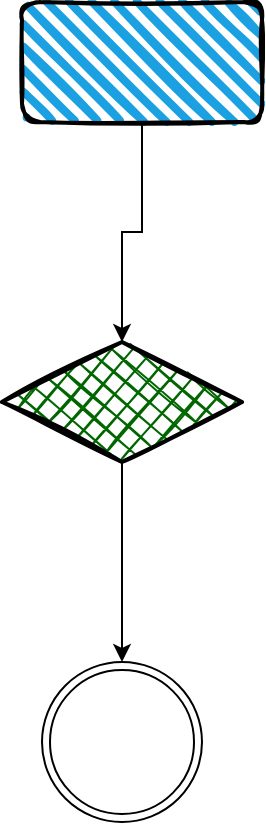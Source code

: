 <mxfile version="20.0.3" type="github">
  <diagram id="ZVoevr2rd9xUhdcvWcgg" name="Page-1">
    <mxGraphModel dx="1038" dy="616" grid="1" gridSize="10" guides="1" tooltips="1" connect="1" arrows="1" fold="1" page="1" pageScale="1" pageWidth="827" pageHeight="1169" math="0" shadow="0">
      <root>
        <mxCell id="0" />
        <mxCell id="1" parent="0" />
        <mxCell id="2DvctbkUkRQz6C-onecg-4" style="edgeStyle=orthogonalEdgeStyle;rounded=0;orthogonalLoop=1;jettySize=auto;html=1;entryX=0.5;entryY=0;entryDx=0;entryDy=0;" edge="1" parent="1" source="2DvctbkUkRQz6C-onecg-1" target="2DvctbkUkRQz6C-onecg-2">
          <mxGeometry relative="1" as="geometry" />
        </mxCell>
        <mxCell id="2DvctbkUkRQz6C-onecg-1" value="" style="rounded=1;whiteSpace=wrap;html=1;strokeWidth=2;fillWeight=4;hachureGap=8;hachureAngle=45;fillColor=#1ba1e2;sketch=1;" vertex="1" parent="1">
          <mxGeometry x="200" y="110" width="120" height="60" as="geometry" />
        </mxCell>
        <mxCell id="2DvctbkUkRQz6C-onecg-5" style="edgeStyle=orthogonalEdgeStyle;rounded=0;orthogonalLoop=1;jettySize=auto;html=1;entryX=0.5;entryY=0;entryDx=0;entryDy=0;" edge="1" parent="1" source="2DvctbkUkRQz6C-onecg-2" target="2DvctbkUkRQz6C-onecg-3">
          <mxGeometry relative="1" as="geometry" />
        </mxCell>
        <mxCell id="2DvctbkUkRQz6C-onecg-2" value="" style="rhombus;whiteSpace=wrap;html=1;strokeWidth=2;fillWeight=-1;hachureGap=8;fillStyle=cross-hatch;fillColor=#006600;sketch=1;" vertex="1" parent="1">
          <mxGeometry x="190" y="280" width="120" height="60" as="geometry" />
        </mxCell>
        <mxCell id="2DvctbkUkRQz6C-onecg-3" value="" style="ellipse;shape=doubleEllipse;whiteSpace=wrap;html=1;aspect=fixed;" vertex="1" parent="1">
          <mxGeometry x="210" y="440" width="80" height="80" as="geometry" />
        </mxCell>
      </root>
    </mxGraphModel>
  </diagram>
</mxfile>
